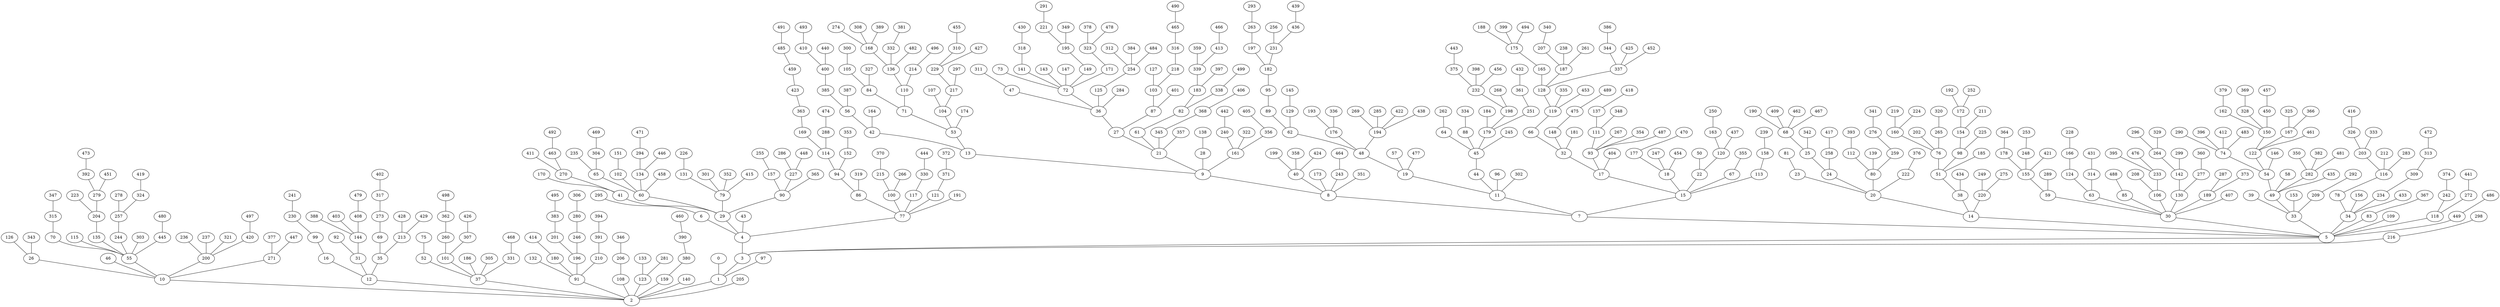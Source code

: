 graph DFS_R_grafoDorogovtsev_500  {
0;
1;
2;
10;
26;
126;
343;
46;
55;
70;
315;
347;
115;
135;
204;
223;
279;
392;
473;
451;
244;
257;
278;
324;
419;
303;
445;
480;
200;
236;
237;
321;
420;
497;
271;
377;
447;
12;
16;
99;
230;
241;
31;
92;
144;
388;
403;
408;
479;
35;
69;
273;
317;
402;
213;
428;
429;
37;
52;
75;
101;
260;
362;
498;
307;
426;
186;
305;
331;
468;
91;
132;
180;
414;
196;
201;
383;
495;
246;
280;
306;
210;
391;
394;
108;
206;
346;
123;
133;
281;
140;
159;
380;
390;
460;
205;
3;
4;
6;
295;
29;
41;
170;
270;
411;
463;
492;
60;
65;
235;
304;
469;
102;
151;
134;
294;
471;
446;
458;
79;
131;
226;
301;
352;
415;
90;
157;
255;
227;
286;
448;
365;
43;
77;
86;
94;
114;
169;
363;
423;
459;
485;
491;
288;
474;
152;
353;
319;
100;
215;
370;
266;
117;
330;
444;
121;
371;
372;
191;
5;
7;
8;
9;
13;
42;
56;
385;
400;
410;
493;
440;
387;
164;
53;
71;
84;
105;
300;
327;
110;
136;
168;
274;
308;
389;
332;
381;
482;
214;
496;
104;
107;
217;
229;
310;
455;
427;
297;
174;
21;
27;
36;
47;
311;
72;
73;
141;
318;
430;
143;
147;
149;
195;
221;
291;
349;
171;
323;
378;
478;
125;
254;
312;
384;
484;
284;
87;
103;
127;
218;
316;
465;
490;
401;
61;
82;
183;
339;
359;
413;
466;
397;
338;
499;
345;
368;
406;
357;
28;
138;
161;
240;
442;
322;
356;
405;
40;
199;
358;
424;
173;
243;
464;
351;
11;
19;
48;
62;
89;
95;
182;
197;
263;
293;
231;
256;
436;
439;
129;
145;
176;
193;
336;
194;
269;
285;
422;
438;
57;
477;
44;
45;
64;
262;
88;
334;
179;
184;
198;
232;
375;
443;
398;
456;
268;
251;
361;
432;
245;
96;
302;
15;
17;
32;
66;
119;
128;
165;
175;
188;
399;
494;
187;
207;
340;
238;
261;
337;
344;
386;
425;
452;
335;
453;
148;
475;
489;
181;
93;
111;
137;
418;
348;
267;
354;
487;
404;
18;
177;
470;
247;
454;
22;
50;
120;
163;
250;
437;
67;
355;
113;
158;
239;
14;
20;
23;
81;
24;
25;
68;
190;
409;
462;
467;
342;
258;
417;
80;
112;
393;
139;
259;
276;
341;
222;
376;
38;
51;
76;
160;
219;
224;
202;
265;
320;
98;
154;
172;
192;
252;
211;
225;
185;
434;
220;
249;
275;
30;
59;
155;
178;
364;
248;
253;
421;
289;
63;
124;
166;
228;
314;
431;
85;
488;
106;
208;
233;
395;
476;
130;
142;
264;
296;
329;
299;
277;
360;
189;
287;
373;
407;
33;
39;
49;
54;
74;
290;
396;
412;
483;
122;
150;
162;
379;
328;
369;
450;
457;
167;
325;
366;
461;
146;
58;
282;
350;
382;
481;
435;
153;
209;
292;
34;
78;
116;
203;
326;
416;
333;
212;
283;
156;
234;
309;
313;
472;
433;
83;
367;
109;
118;
242;
374;
272;
441;
449;
486;
216;
298;
97;
0 -- 1;
1 -- 2;
10 -- 2;
26 -- 10;
126 -- 26;
343 -- 26;
46 -- 10;
55 -- 10;
70 -- 55;
315 -- 70;
347 -- 315;
115 -- 55;
135 -- 55;
204 -- 135;
223 -- 204;
279 -- 204;
392 -- 279;
473 -- 392;
451 -- 279;
244 -- 55;
257 -- 244;
278 -- 257;
324 -- 257;
419 -- 324;
303 -- 55;
445 -- 55;
480 -- 445;
200 -- 10;
236 -- 200;
237 -- 200;
321 -- 200;
420 -- 200;
497 -- 420;
271 -- 10;
377 -- 271;
447 -- 271;
12 -- 2;
16 -- 12;
99 -- 16;
230 -- 99;
241 -- 230;
31 -- 12;
92 -- 31;
144 -- 31;
388 -- 144;
403 -- 144;
408 -- 144;
479 -- 408;
35 -- 12;
69 -- 35;
273 -- 69;
317 -- 273;
402 -- 317;
213 -- 35;
428 -- 213;
429 -- 213;
37 -- 2;
52 -- 37;
75 -- 52;
101 -- 37;
260 -- 101;
362 -- 260;
498 -- 362;
307 -- 101;
426 -- 307;
186 -- 37;
305 -- 37;
331 -- 37;
468 -- 331;
91 -- 2;
132 -- 91;
180 -- 91;
414 -- 180;
196 -- 91;
201 -- 196;
383 -- 201;
495 -- 383;
246 -- 196;
280 -- 246;
306 -- 280;
210 -- 91;
391 -- 210;
394 -- 391;
108 -- 2;
206 -- 108;
346 -- 206;
123 -- 2;
133 -- 123;
281 -- 123;
140 -- 2;
159 -- 2;
380 -- 159;
390 -- 380;
460 -- 390;
205 -- 2;
3 -- 1;
4 -- 3;
6 -- 4;
295 -- 6;
29 -- 4;
41 -- 29;
170 -- 41;
270 -- 41;
411 -- 270;
463 -- 270;
492 -- 463;
60 -- 29;
65 -- 60;
235 -- 65;
304 -- 65;
469 -- 304;
102 -- 60;
151 -- 102;
134 -- 60;
294 -- 134;
471 -- 294;
446 -- 134;
458 -- 60;
79 -- 29;
131 -- 79;
226 -- 131;
301 -- 79;
352 -- 79;
415 -- 79;
90 -- 29;
157 -- 90;
255 -- 157;
227 -- 90;
286 -- 227;
448 -- 227;
365 -- 90;
43 -- 4;
77 -- 4;
86 -- 77;
94 -- 86;
114 -- 94;
169 -- 114;
363 -- 169;
423 -- 363;
459 -- 423;
485 -- 459;
491 -- 485;
288 -- 114;
474 -- 288;
152 -- 94;
353 -- 152;
319 -- 86;
100 -- 77;
215 -- 100;
370 -- 215;
266 -- 100;
117 -- 77;
330 -- 117;
444 -- 330;
121 -- 77;
371 -- 121;
372 -- 371;
191 -- 77;
5 -- 3;
7 -- 5;
8 -- 7;
9 -- 8;
13 -- 9;
42 -- 13;
56 -- 42;
385 -- 56;
400 -- 385;
410 -- 400;
493 -- 410;
440 -- 400;
387 -- 56;
164 -- 42;
53 -- 13;
71 -- 53;
84 -- 71;
105 -- 84;
300 -- 105;
327 -- 84;
110 -- 71;
136 -- 110;
168 -- 136;
274 -- 168;
308 -- 168;
389 -- 168;
332 -- 136;
381 -- 332;
482 -- 136;
214 -- 110;
496 -- 214;
104 -- 53;
107 -- 104;
217 -- 104;
229 -- 217;
310 -- 229;
455 -- 310;
427 -- 229;
297 -- 217;
174 -- 53;
21 -- 9;
27 -- 21;
36 -- 27;
47 -- 36;
311 -- 47;
72 -- 36;
73 -- 72;
141 -- 72;
318 -- 141;
430 -- 318;
143 -- 72;
147 -- 72;
149 -- 72;
195 -- 149;
221 -- 195;
291 -- 221;
349 -- 195;
171 -- 72;
323 -- 171;
378 -- 323;
478 -- 323;
125 -- 36;
254 -- 125;
312 -- 254;
384 -- 254;
484 -- 254;
284 -- 36;
87 -- 27;
103 -- 87;
127 -- 103;
218 -- 103;
316 -- 218;
465 -- 316;
490 -- 465;
401 -- 87;
61 -- 21;
82 -- 61;
183 -- 82;
339 -- 183;
359 -- 339;
413 -- 339;
466 -- 413;
397 -- 183;
338 -- 82;
499 -- 338;
345 -- 21;
368 -- 345;
406 -- 368;
357 -- 21;
28 -- 9;
138 -- 28;
161 -- 9;
240 -- 161;
442 -- 240;
322 -- 161;
356 -- 161;
405 -- 356;
40 -- 8;
199 -- 40;
358 -- 40;
424 -- 40;
173 -- 8;
243 -- 8;
464 -- 243;
351 -- 8;
11 -- 7;
19 -- 11;
48 -- 19;
62 -- 48;
89 -- 62;
95 -- 89;
182 -- 95;
197 -- 182;
263 -- 197;
293 -- 263;
231 -- 182;
256 -- 231;
436 -- 231;
439 -- 436;
129 -- 62;
145 -- 129;
176 -- 48;
193 -- 176;
336 -- 176;
194 -- 48;
269 -- 194;
285 -- 194;
422 -- 194;
438 -- 194;
57 -- 19;
477 -- 19;
44 -- 11;
45 -- 44;
64 -- 45;
262 -- 64;
88 -- 45;
334 -- 88;
179 -- 45;
184 -- 179;
198 -- 179;
232 -- 198;
375 -- 232;
443 -- 375;
398 -- 232;
456 -- 232;
268 -- 198;
251 -- 179;
361 -- 251;
432 -- 361;
245 -- 45;
96 -- 11;
302 -- 11;
15 -- 7;
17 -- 15;
32 -- 17;
66 -- 32;
119 -- 66;
128 -- 119;
165 -- 128;
175 -- 165;
188 -- 175;
399 -- 175;
494 -- 175;
187 -- 128;
207 -- 187;
340 -- 207;
238 -- 187;
261 -- 187;
337 -- 128;
344 -- 337;
386 -- 344;
425 -- 337;
452 -- 337;
335 -- 119;
453 -- 119;
148 -- 32;
475 -- 148;
489 -- 475;
181 -- 32;
93 -- 17;
111 -- 93;
137 -- 111;
418 -- 137;
348 -- 111;
267 -- 93;
354 -- 93;
487 -- 93;
404 -- 17;
18 -- 15;
177 -- 18;
470 -- 177;
247 -- 18;
454 -- 18;
22 -- 15;
50 -- 22;
120 -- 22;
163 -- 120;
250 -- 163;
437 -- 120;
67 -- 15;
355 -- 67;
113 -- 15;
158 -- 113;
239 -- 158;
14 -- 5;
20 -- 14;
23 -- 20;
81 -- 23;
24 -- 20;
25 -- 24;
68 -- 25;
190 -- 68;
409 -- 68;
462 -- 68;
467 -- 68;
342 -- 25;
258 -- 24;
417 -- 258;
80 -- 20;
112 -- 80;
393 -- 112;
139 -- 80;
259 -- 80;
276 -- 259;
341 -- 276;
222 -- 20;
376 -- 222;
38 -- 14;
51 -- 38;
76 -- 51;
160 -- 76;
219 -- 160;
224 -- 160;
202 -- 76;
265 -- 76;
320 -- 265;
98 -- 51;
154 -- 98;
172 -- 154;
192 -- 172;
252 -- 172;
211 -- 154;
225 -- 98;
185 -- 51;
434 -- 38;
220 -- 14;
249 -- 220;
275 -- 220;
30 -- 5;
59 -- 30;
155 -- 59;
178 -- 155;
364 -- 178;
248 -- 155;
253 -- 248;
421 -- 155;
289 -- 59;
63 -- 30;
124 -- 63;
166 -- 124;
228 -- 166;
314 -- 63;
431 -- 314;
85 -- 30;
488 -- 85;
106 -- 30;
208 -- 106;
233 -- 106;
395 -- 233;
476 -- 233;
130 -- 30;
142 -- 130;
264 -- 142;
296 -- 264;
329 -- 264;
299 -- 142;
277 -- 130;
360 -- 277;
189 -- 30;
287 -- 189;
373 -- 189;
407 -- 30;
33 -- 5;
39 -- 33;
49 -- 33;
54 -- 49;
74 -- 54;
290 -- 74;
396 -- 74;
412 -- 74;
483 -- 74;
122 -- 54;
150 -- 122;
162 -- 150;
379 -- 162;
328 -- 150;
369 -- 328;
450 -- 150;
457 -- 450;
167 -- 122;
325 -- 167;
366 -- 167;
461 -- 122;
146 -- 54;
58 -- 49;
282 -- 49;
350 -- 282;
382 -- 282;
481 -- 282;
435 -- 49;
153 -- 33;
209 -- 33;
292 -- 209;
34 -- 5;
78 -- 34;
116 -- 78;
203 -- 116;
326 -- 203;
416 -- 326;
333 -- 203;
212 -- 116;
283 -- 116;
156 -- 34;
234 -- 34;
309 -- 234;
313 -- 309;
472 -- 313;
433 -- 34;
83 -- 5;
367 -- 83;
109 -- 5;
118 -- 5;
242 -- 118;
374 -- 242;
272 -- 118;
441 -- 272;
449 -- 5;
486 -- 449;
216 -- 3;
298 -- 216;
97 -- 1;
}